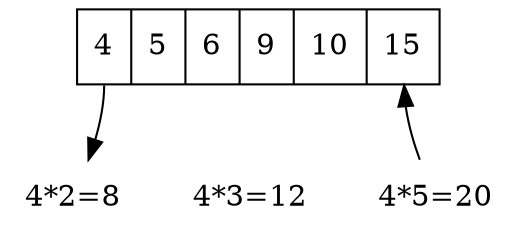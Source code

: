digraph G{
	margin="0"
	node[shape=record]
	n[label="<head> 4|5|6|9|10|<tail> 15"];
	x1[label="4*2=8", shape=none];
	x2[label="4*3=12", shape=none];
	x3[label="4*5=20", shape=none];
	n:head->x1;
	x1->x2->x3[style=invis];
	x3->n:tail;
	{rank = same; x1; x2; x3}
}
